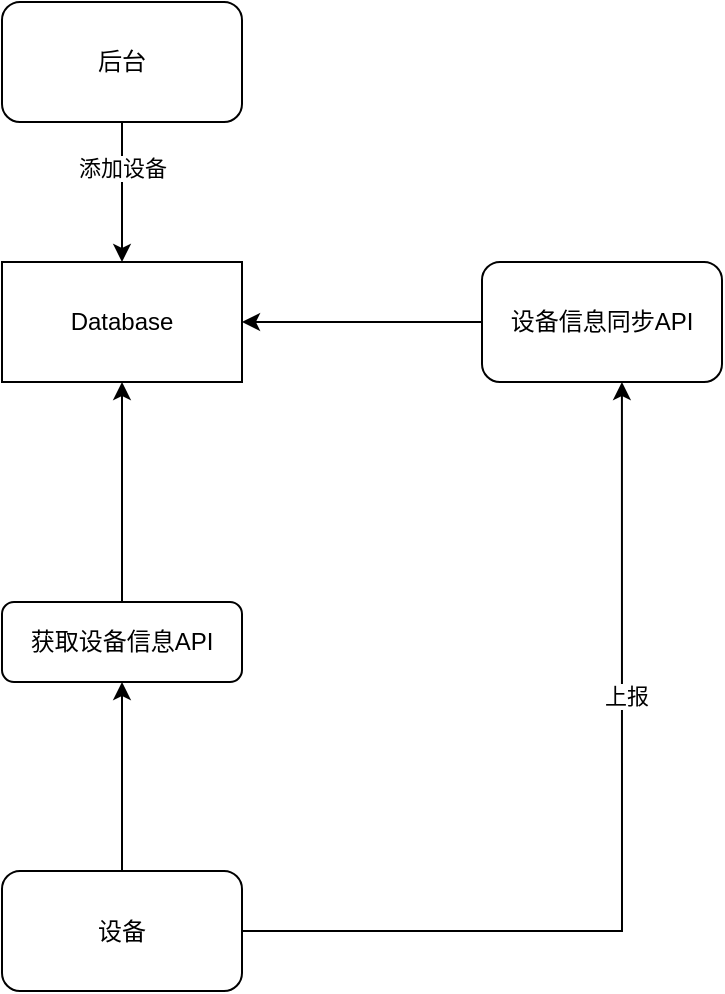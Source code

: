 <mxfile version="14.9.8" type="github"><diagram id="6cXuIR9uXFfhO3KRluvD" name="第 1 页"><mxGraphModel dx="1662" dy="762" grid="1" gridSize="10" guides="1" tooltips="1" connect="1" arrows="1" fold="1" page="1" pageScale="1" pageWidth="827" pageHeight="1169" math="0" shadow="0"><root><mxCell id="0"/><mxCell id="1" parent="0"/><mxCell id="PeSZ7eTRu0SoFlYCp6fg-1" value="后台" style="rounded=1;whiteSpace=wrap;html=1;" parent="1" vertex="1"><mxGeometry x="190" y="150" width="120" height="60" as="geometry"/></mxCell><mxCell id="PeSZ7eTRu0SoFlYCp6fg-2" value="Database" style="rounded=0;whiteSpace=wrap;html=1;" parent="1" vertex="1"><mxGeometry x="190" y="280" width="120" height="60" as="geometry"/></mxCell><mxCell id="PeSZ7eTRu0SoFlYCp6fg-3" value="" style="endArrow=classic;html=1;exitX=0.5;exitY=1;exitDx=0;exitDy=0;" parent="1" source="PeSZ7eTRu0SoFlYCp6fg-1" target="PeSZ7eTRu0SoFlYCp6fg-2" edge="1"><mxGeometry width="50" height="50" relative="1" as="geometry"><mxPoint x="360" y="450" as="sourcePoint"/><mxPoint x="410" y="400" as="targetPoint"/></mxGeometry></mxCell><mxCell id="PeSZ7eTRu0SoFlYCp6fg-4" value="添加设备" style="edgeLabel;html=1;align=center;verticalAlign=middle;resizable=0;points=[];" parent="PeSZ7eTRu0SoFlYCp6fg-3" vertex="1" connectable="0"><mxGeometry x="-0.343" relative="1" as="geometry"><mxPoint as="offset"/></mxGeometry></mxCell><mxCell id="PeSZ7eTRu0SoFlYCp6fg-10" style="edgeStyle=orthogonalEdgeStyle;rounded=0;orthogonalLoop=1;jettySize=auto;html=1;exitX=1;exitY=0.5;exitDx=0;exitDy=0;entryX=0.583;entryY=1;entryDx=0;entryDy=0;entryPerimeter=0;" parent="1" source="PeSZ7eTRu0SoFlYCp6fg-5" target="PeSZ7eTRu0SoFlYCp6fg-8" edge="1"><mxGeometry relative="1" as="geometry"/></mxCell><mxCell id="PeSZ7eTRu0SoFlYCp6fg-12" value="上报" style="edgeLabel;html=1;align=center;verticalAlign=middle;resizable=0;points=[];" parent="PeSZ7eTRu0SoFlYCp6fg-10" vertex="1" connectable="0"><mxGeometry x="0.324" y="-2" relative="1" as="geometry"><mxPoint as="offset"/></mxGeometry></mxCell><mxCell id="PeSZ7eTRu0SoFlYCp6fg-5" value="设备" style="rounded=1;whiteSpace=wrap;html=1;" parent="1" vertex="1"><mxGeometry x="190" y="584.5" width="120" height="60" as="geometry"/></mxCell><mxCell id="PeSZ7eTRu0SoFlYCp6fg-11" style="edgeStyle=orthogonalEdgeStyle;rounded=0;orthogonalLoop=1;jettySize=auto;html=1;exitX=0.5;exitY=0;exitDx=0;exitDy=0;entryX=0.5;entryY=1;entryDx=0;entryDy=0;" parent="1" source="PeSZ7eTRu0SoFlYCp6fg-6" target="PeSZ7eTRu0SoFlYCp6fg-2" edge="1"><mxGeometry relative="1" as="geometry"/></mxCell><mxCell id="PeSZ7eTRu0SoFlYCp6fg-6" value="获取设备信息API" style="rounded=1;whiteSpace=wrap;html=1;" parent="1" vertex="1"><mxGeometry x="190" y="450" width="120" height="40" as="geometry"/></mxCell><mxCell id="PeSZ7eTRu0SoFlYCp6fg-7" value="" style="endArrow=classic;html=1;exitX=0.5;exitY=0;exitDx=0;exitDy=0;" parent="1" source="PeSZ7eTRu0SoFlYCp6fg-5" target="PeSZ7eTRu0SoFlYCp6fg-6" edge="1"><mxGeometry width="50" height="50" relative="1" as="geometry"><mxPoint x="370" y="560" as="sourcePoint"/><mxPoint x="420" y="510" as="targetPoint"/></mxGeometry></mxCell><mxCell id="PeSZ7eTRu0SoFlYCp6fg-9" style="edgeStyle=orthogonalEdgeStyle;rounded=0;orthogonalLoop=1;jettySize=auto;html=1;exitX=0;exitY=0.5;exitDx=0;exitDy=0;entryX=1;entryY=0.5;entryDx=0;entryDy=0;" parent="1" source="PeSZ7eTRu0SoFlYCp6fg-8" target="PeSZ7eTRu0SoFlYCp6fg-2" edge="1"><mxGeometry relative="1" as="geometry"/></mxCell><mxCell id="PeSZ7eTRu0SoFlYCp6fg-8" value="设备信息同步API" style="rounded=1;whiteSpace=wrap;html=1;" parent="1" vertex="1"><mxGeometry x="430" y="280" width="120" height="60" as="geometry"/></mxCell></root></mxGraphModel></diagram></mxfile>